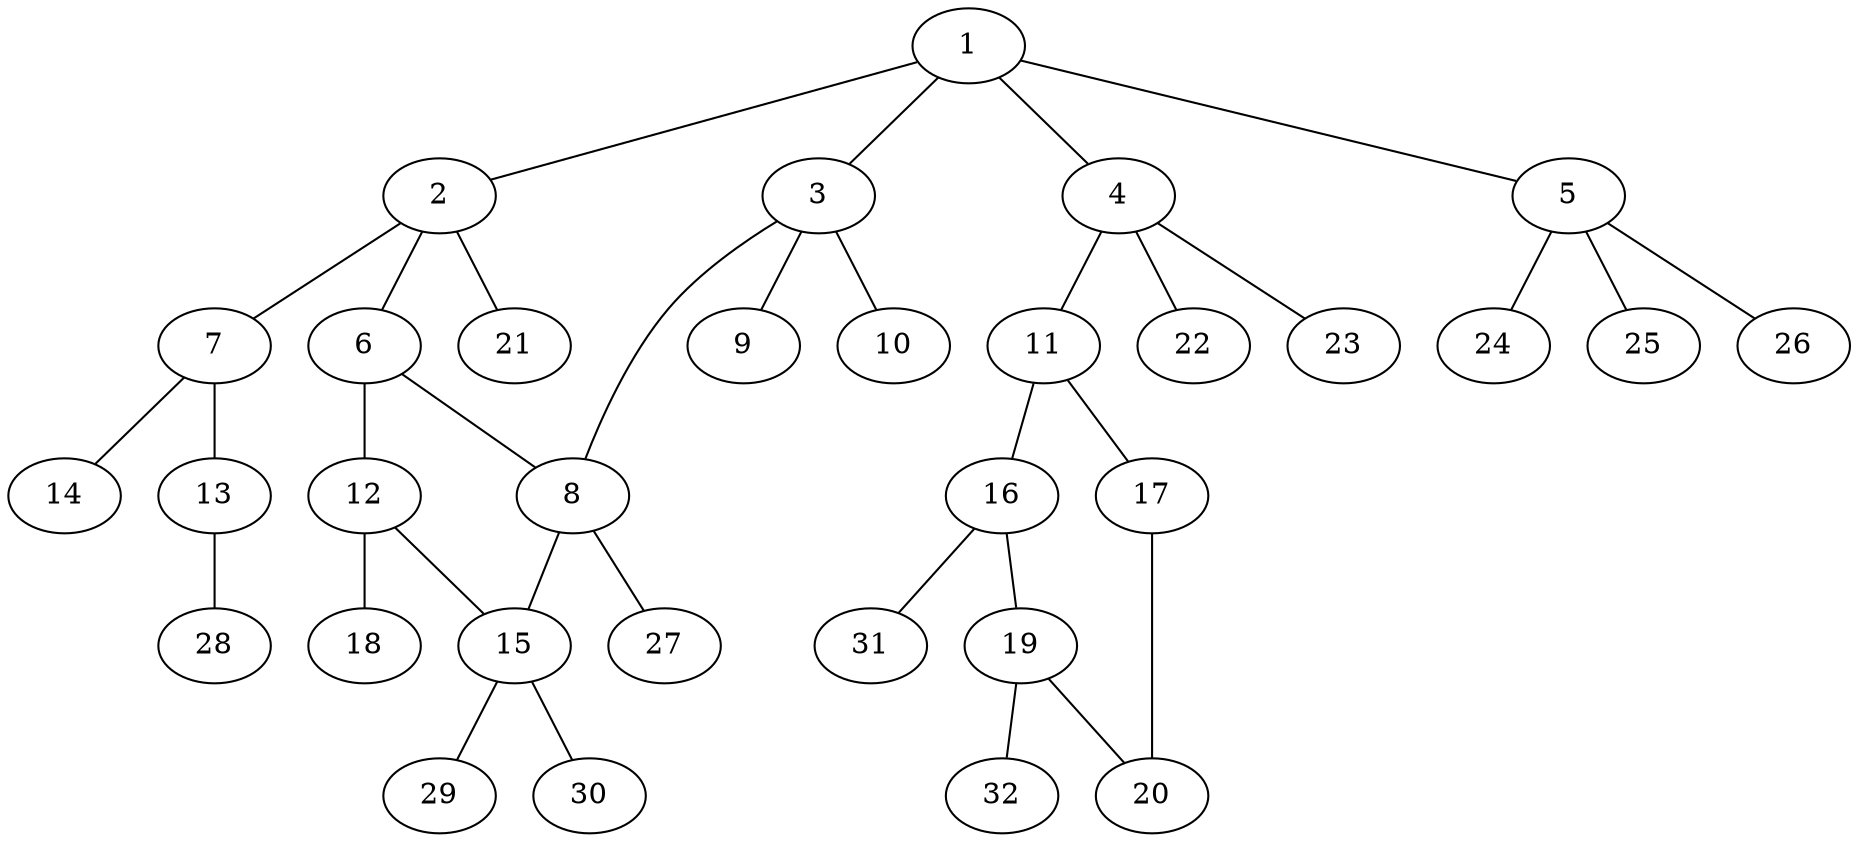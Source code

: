 graph molecule_3 {
	1	 [chem=C];
	2	 [chem=C];
	1 -- 2	 [valence=1];
	3	 [chem=S];
	1 -- 3	 [valence=1];
	4	 [chem=C];
	1 -- 4	 [valence=1];
	5	 [chem=C];
	1 -- 5	 [valence=1];
	6	 [chem=N];
	2 -- 6	 [valence=1];
	7	 [chem=C];
	2 -- 7	 [valence=1];
	21	 [chem=H];
	2 -- 21	 [valence=1];
	8	 [chem=C];
	3 -- 8	 [valence=1];
	9	 [chem=O];
	3 -- 9	 [valence=2];
	10	 [chem=O];
	3 -- 10	 [valence=2];
	11	 [chem=N];
	4 -- 11	 [valence=1];
	22	 [chem=H];
	4 -- 22	 [valence=1];
	23	 [chem=H];
	4 -- 23	 [valence=1];
	24	 [chem=H];
	5 -- 24	 [valence=1];
	25	 [chem=H];
	5 -- 25	 [valence=1];
	26	 [chem=H];
	5 -- 26	 [valence=1];
	6 -- 8	 [valence=1];
	12	 [chem=C];
	6 -- 12	 [valence=1];
	13	 [chem=O];
	7 -- 13	 [valence=1];
	14	 [chem=O];
	7 -- 14	 [valence=2];
	15	 [chem=C];
	8 -- 15	 [valence=1];
	27	 [chem=H];
	8 -- 27	 [valence=1];
	16	 [chem=C];
	11 -- 16	 [valence=1];
	17	 [chem=N];
	11 -- 17	 [valence=1];
	12 -- 15	 [valence=1];
	18	 [chem=O];
	12 -- 18	 [valence=2];
	28	 [chem=H];
	13 -- 28	 [valence=1];
	29	 [chem=H];
	15 -- 29	 [valence=1];
	30	 [chem=H];
	15 -- 30	 [valence=1];
	19	 [chem=C];
	16 -- 19	 [valence=2];
	31	 [chem=H];
	16 -- 31	 [valence=1];
	20	 [chem=N];
	17 -- 20	 [valence=2];
	19 -- 20	 [valence=1];
	32	 [chem=H];
	19 -- 32	 [valence=1];
}
